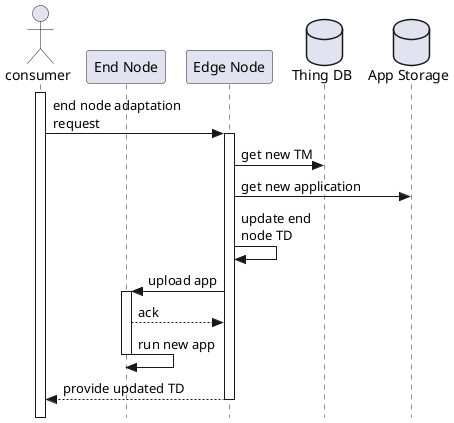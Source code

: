 @startuml
!pragma teoz true
skinparam style strictuml

actor consumer

participant "End Node" as iotdev
participant "Edge Node" as node
database "Thing DB" as db
database "App Storage" as store

activate consumer
consumer -> node : end node adaptation\nrequest

activate node
    
    node -> db : get new TM
    node -> store : get new application

    node -> node : update end\nnode TD

    node -> iotdev : upload app
    activate iotdev
        iotdev --> node : ack
        iotdev -> iotdev : run new app
    deactivate iotdev

return provide updated TD
@enduml 
